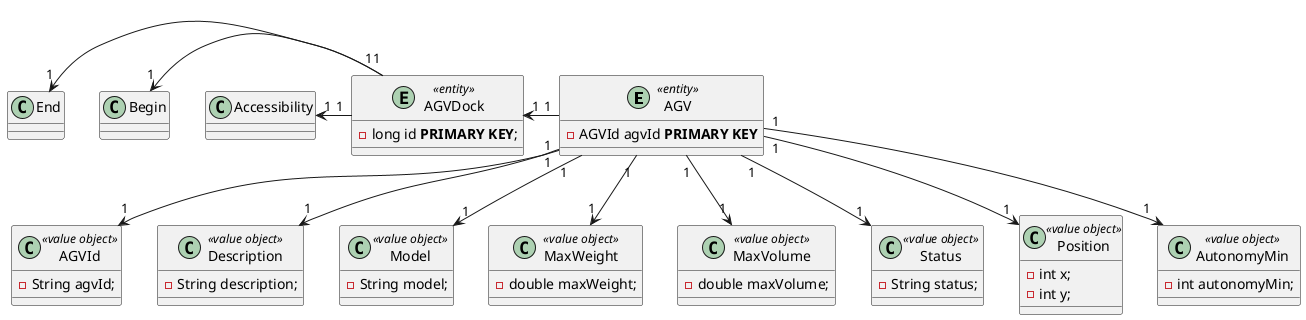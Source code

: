 @startuml

Entity AGV<<entity>>{
    -AGVId agvId **PRIMARY KEY**
}

Entity AGVDock<<entity>>{
    -long id **PRIMARY KEY**;
}

class AGVId <<value object>>{
    -String agvId;
}

class Description <<value object>>{
    -String description;
}

class Model <<value object>>{
    -String model;
}

class MaxWeight <<value object>>{
    -double maxWeight;
}

class MaxVolume <<value object>>{
    -double maxVolume;
}

class Status <<value object>>{
    -String status;
}

class Position <<value object>>{
    -int x;
    -int y;
}

class AutonomyMin <<value object>>{
    -int autonomyMin;
}

AGV "1" -down-> "1" AGVId
AGV "1" -down-> "1" Description
AGV "1" -down-> "1" Model
AGV "1" -down-> "1" MaxWeight
AGV "1" -down-> "1" MaxVolume
AGV "1" -down-> "1" Status
AGV "1" -down-> "1" Position
AGV "1" -down-> "1" AutonomyMin

AGVDock "1" -left-> "1" Accessibility
AGVDock "1" -left-> "1" Begin
AGVDock "1" -left-> "1" End


AGV "1" -left-> "1" AGVDock


@enduml